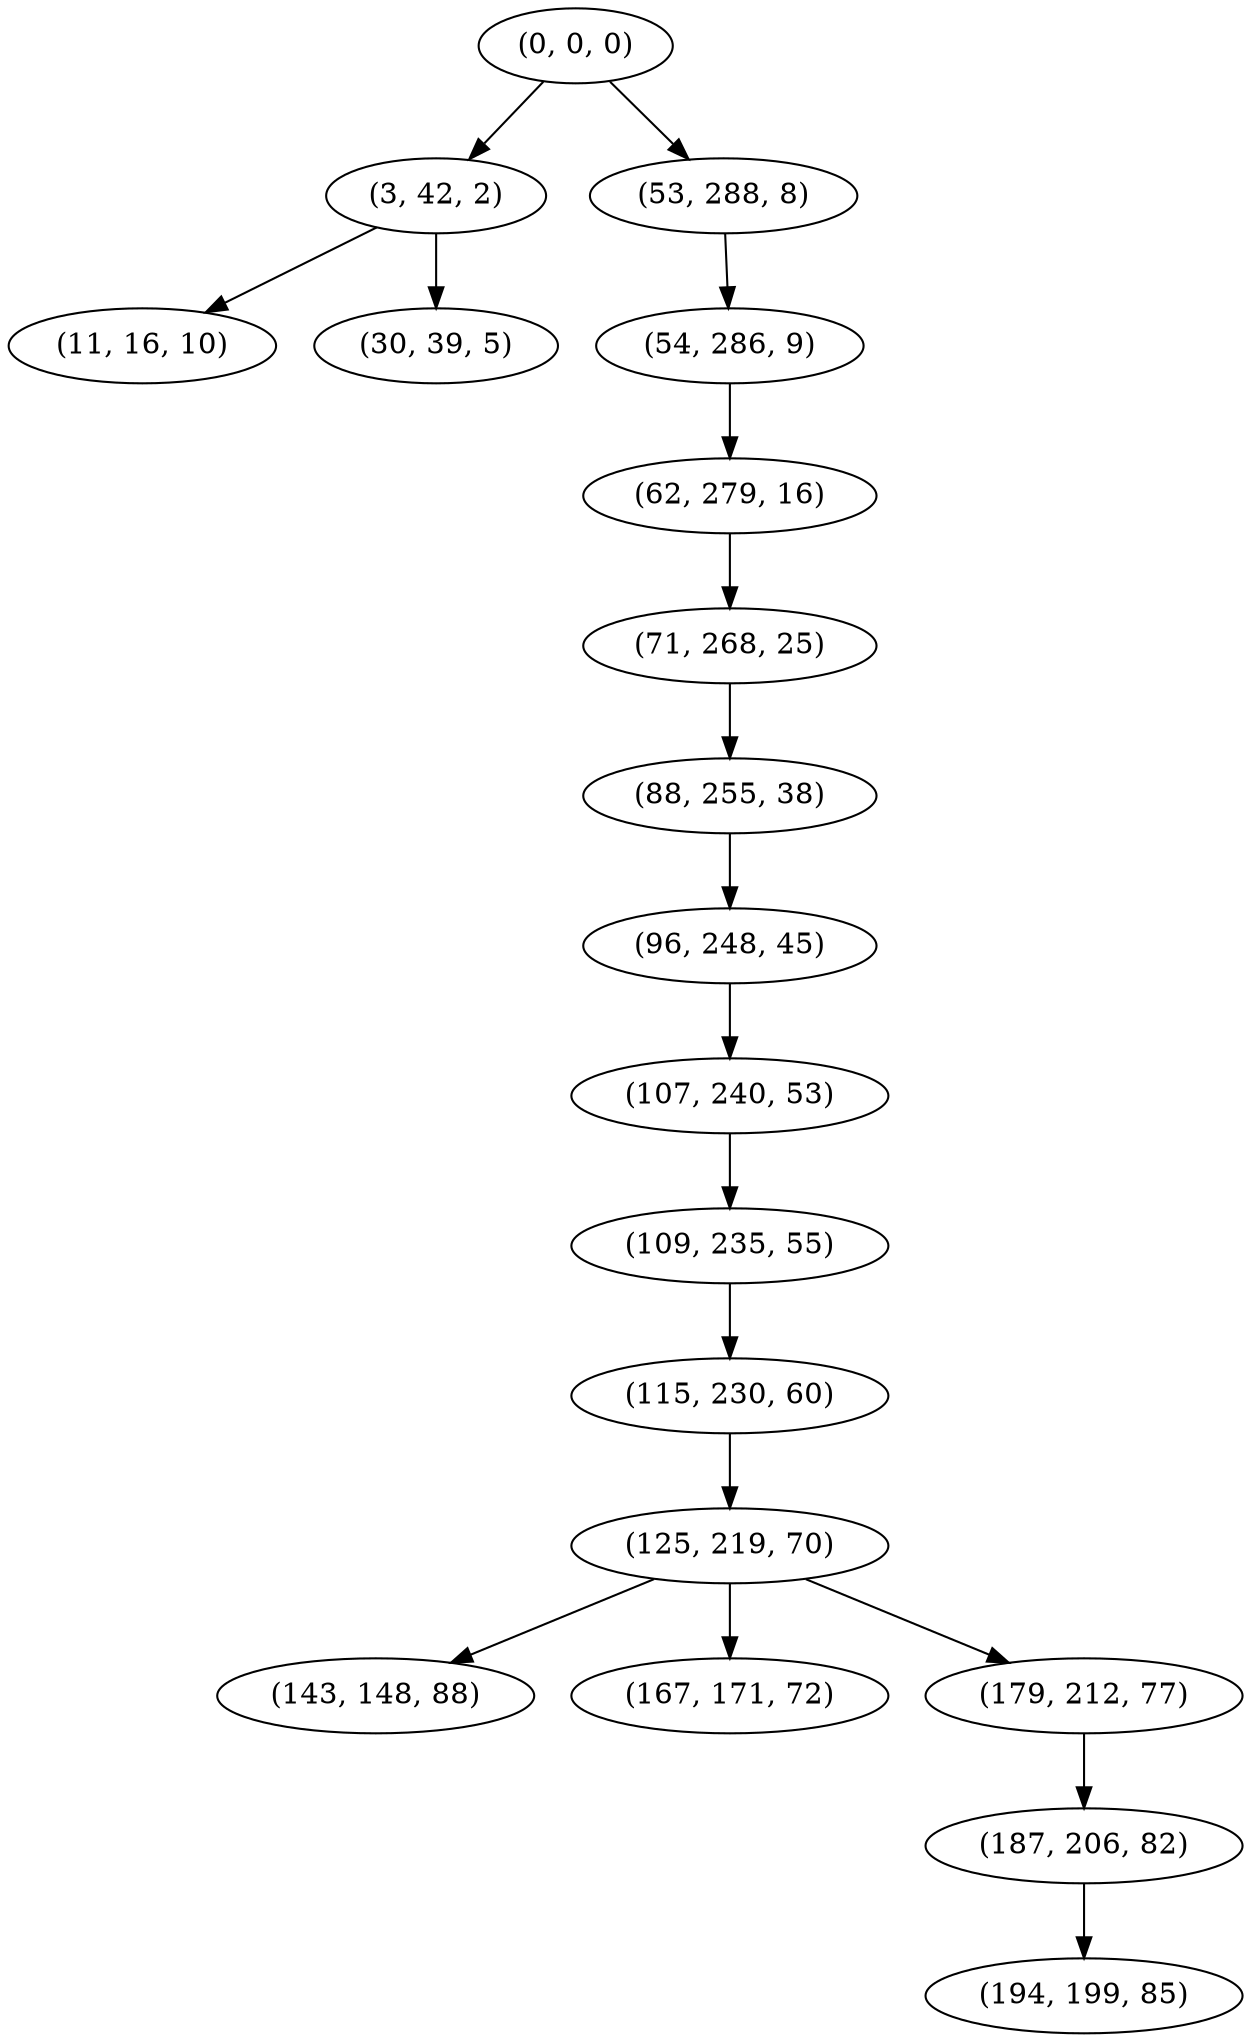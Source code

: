 digraph tree {
    "(0, 0, 0)";
    "(3, 42, 2)";
    "(11, 16, 10)";
    "(30, 39, 5)";
    "(53, 288, 8)";
    "(54, 286, 9)";
    "(62, 279, 16)";
    "(71, 268, 25)";
    "(88, 255, 38)";
    "(96, 248, 45)";
    "(107, 240, 53)";
    "(109, 235, 55)";
    "(115, 230, 60)";
    "(125, 219, 70)";
    "(143, 148, 88)";
    "(167, 171, 72)";
    "(179, 212, 77)";
    "(187, 206, 82)";
    "(194, 199, 85)";
    "(0, 0, 0)" -> "(3, 42, 2)";
    "(0, 0, 0)" -> "(53, 288, 8)";
    "(3, 42, 2)" -> "(11, 16, 10)";
    "(3, 42, 2)" -> "(30, 39, 5)";
    "(53, 288, 8)" -> "(54, 286, 9)";
    "(54, 286, 9)" -> "(62, 279, 16)";
    "(62, 279, 16)" -> "(71, 268, 25)";
    "(71, 268, 25)" -> "(88, 255, 38)";
    "(88, 255, 38)" -> "(96, 248, 45)";
    "(96, 248, 45)" -> "(107, 240, 53)";
    "(107, 240, 53)" -> "(109, 235, 55)";
    "(109, 235, 55)" -> "(115, 230, 60)";
    "(115, 230, 60)" -> "(125, 219, 70)";
    "(125, 219, 70)" -> "(143, 148, 88)";
    "(125, 219, 70)" -> "(167, 171, 72)";
    "(125, 219, 70)" -> "(179, 212, 77)";
    "(179, 212, 77)" -> "(187, 206, 82)";
    "(187, 206, 82)" -> "(194, 199, 85)";
}
